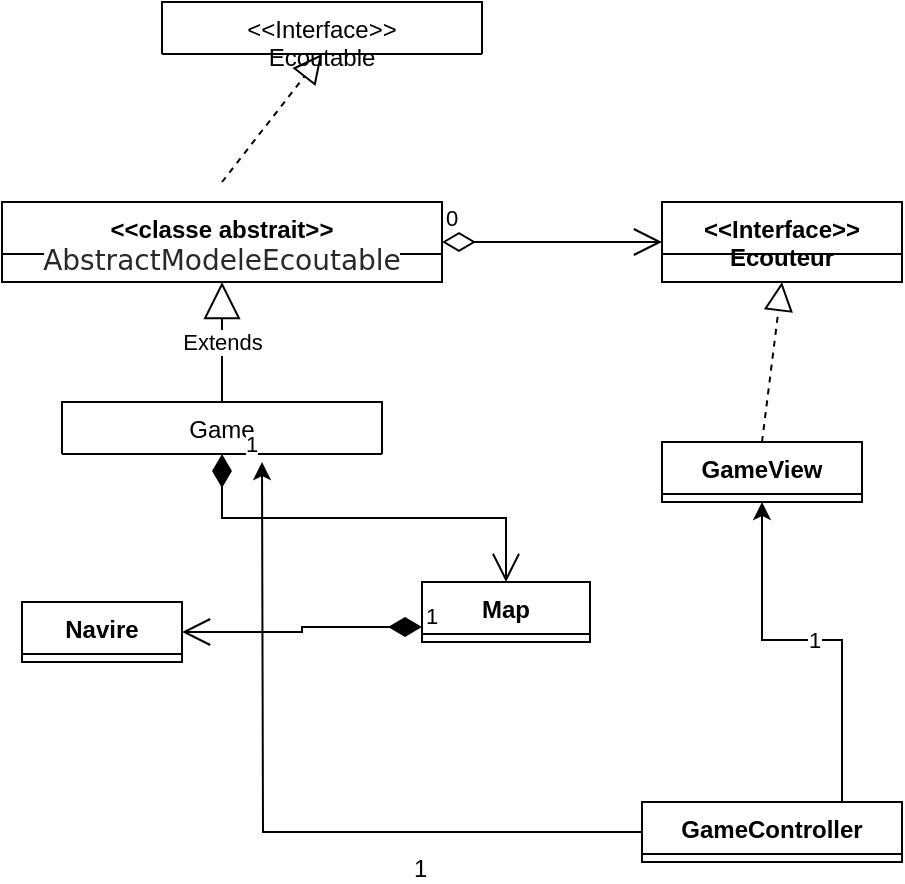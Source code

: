 <mxfile version="26.2.6">
  <diagram id="C5RBs43oDa-KdzZeNtuy" name="Page-1">
    <mxGraphModel grid="1" page="1" gridSize="10" guides="1" tooltips="1" connect="1" arrows="1" fold="1" pageScale="1" pageWidth="827" pageHeight="1169" math="0" shadow="0">
      <root>
        <mxCell id="WIyWlLk6GJQsqaUBKTNV-0" />
        <mxCell id="WIyWlLk6GJQsqaUBKTNV-1" parent="WIyWlLk6GJQsqaUBKTNV-0" />
        <mxCell id="zkfFHV4jXpPFQw0GAbJ--17" value="Game" style="swimlane;fontStyle=0;align=center;verticalAlign=top;childLayout=stackLayout;horizontal=1;startSize=26;horizontalStack=0;resizeParent=1;resizeLast=0;collapsible=1;marginBottom=0;rounded=0;shadow=0;strokeWidth=1;" collapsed="1" vertex="1" parent="WIyWlLk6GJQsqaUBKTNV-1">
          <mxGeometry x="40" y="220" width="160" height="26" as="geometry">
            <mxRectangle x="40" y="220" width="240" height="376" as="alternateBounds" />
          </mxGeometry>
        </mxCell>
        <mxCell id="nATJwb5q7y-paEPPaXv6-37" value="-  j2 :Map" style="text;align=left;verticalAlign=top;spacingLeft=4;spacingRight=4;overflow=hidden;rotatable=0;points=[[0,0.5],[1,0.5]];portConstraint=eastwest;" vertex="1" parent="zkfFHV4jXpPFQw0GAbJ--17">
          <mxGeometry y="26" width="240" height="26" as="geometry" />
        </mxCell>
        <mxCell id="nATJwb5q7y-paEPPaXv6-39" value="-  placingShips : boolean" style="text;align=left;verticalAlign=top;spacingLeft=4;spacingRight=4;overflow=hidden;rotatable=0;points=[[0,0.5],[1,0.5]];portConstraint=eastwest;" vertex="1" parent="zkfFHV4jXpPFQw0GAbJ--17">
          <mxGeometry y="52" width="240" height="26" as="geometry" />
        </mxCell>
        <mxCell id="nATJwb5q7y-paEPPaXv6-38" value="- currentPlayer :Map" style="text;align=left;verticalAlign=top;spacingLeft=4;spacingRight=4;overflow=hidden;rotatable=0;points=[[0,0.5],[1,0.5]];portConstraint=eastwest;" vertex="1" parent="zkfFHV4jXpPFQw0GAbJ--17">
          <mxGeometry y="78" width="240" height="26" as="geometry" />
        </mxCell>
        <mxCell id="zkfFHV4jXpPFQw0GAbJ--18" value="-  j1:Map" style="text;align=left;verticalAlign=top;spacingLeft=4;spacingRight=4;overflow=hidden;rotatable=0;points=[[0,0.5],[1,0.5]];portConstraint=eastwest;" vertex="1" parent="zkfFHV4jXpPFQw0GAbJ--17">
          <mxGeometry y="104" width="240" height="26" as="geometry" />
        </mxCell>
        <mxCell id="nATJwb5q7y-paEPPaXv6-40" value="- shipSizes : int[ ]" style="text;whiteSpace=wrap;html=1;" vertex="1" parent="zkfFHV4jXpPFQw0GAbJ--17">
          <mxGeometry y="130" width="240" height="30" as="geometry" />
        </mxCell>
        <mxCell id="zkfFHV4jXpPFQw0GAbJ--23" value="" style="line;html=1;strokeWidth=1;align=left;verticalAlign=middle;spacingTop=-1;spacingLeft=3;spacingRight=3;rotatable=0;labelPosition=right;points=[];portConstraint=eastwest;" vertex="1" parent="zkfFHV4jXpPFQw0GAbJ--17">
          <mxGeometry y="160" width="240" height="8" as="geometry" />
        </mxCell>
        <mxCell id="zkfFHV4jXpPFQw0GAbJ--24" value="+handleShipPlacement(int ,int , boolean):int&#xa;" style="text;align=left;verticalAlign=top;spacingLeft=4;spacingRight=4;overflow=hidden;rotatable=0;points=[[0,0.5],[1,0.5]];portConstraint=eastwest;" vertex="1" parent="zkfFHV4jXpPFQw0GAbJ--17">
          <mxGeometry y="168" width="240" height="26" as="geometry" />
        </mxCell>
        <mxCell id="nATJwb5q7y-paEPPaXv6-9" value="+ handleAttack(int ,int) : String" style="text;align=left;verticalAlign=top;spacingLeft=4;spacingRight=4;overflow=hidden;rotatable=0;points=[[0,0.5],[1,0.5]];portConstraint=eastwest;" vertex="1" parent="zkfFHV4jXpPFQw0GAbJ--17">
          <mxGeometry y="194" width="240" height="26" as="geometry" />
        </mxCell>
        <mxCell id="nATJwb5q7y-paEPPaXv6-12" value="+fireChangement() :void" style="text;align=left;verticalAlign=top;spacingLeft=4;spacingRight=4;overflow=hidden;rotatable=0;points=[[0,0.5],[1,0.5]];portConstraint=eastwest;" vertex="1" parent="zkfFHV4jXpPFQw0GAbJ--17">
          <mxGeometry y="220" width="240" height="26" as="geometry" />
        </mxCell>
        <mxCell id="nATJwb5q7y-paEPPaXv6-16" value="+ getOpponent() :Map" style="text;whiteSpace=wrap;html=1;" vertex="1" parent="zkfFHV4jXpPFQw0GAbJ--17">
          <mxGeometry y="246" width="240" height="40" as="geometry" />
        </mxCell>
        <mxCell id="nATJwb5q7y-paEPPaXv6-19" value="+ switchPlayer() : void" style="text;whiteSpace=wrap;html=1;" vertex="1" parent="zkfFHV4jXpPFQw0GAbJ--17">
          <mxGeometry y="286" width="240" height="40" as="geometry" />
        </mxCell>
        <mxCell id="nATJwb5q7y-paEPPaXv6-20" value="+ currentPlayerShoot(int, int) int" style="text;whiteSpace=wrap;html=1;" vertex="1" parent="zkfFHV4jXpPFQw0GAbJ--17">
          <mxGeometry y="326" width="240" height="40" as="geometry" />
        </mxCell>
        <mxCell id="nATJwb5q7y-paEPPaXv6-42" value="&lt;&lt;Interface&gt;&gt;&#xa;Ecoutable" style="swimlane;fontStyle=0;align=center;verticalAlign=top;childLayout=stackLayout;horizontal=1;startSize=26;horizontalStack=0;resizeParent=1;resizeLast=0;collapsible=1;marginBottom=0;rounded=0;shadow=0;strokeWidth=1;" collapsed="1" vertex="1" parent="WIyWlLk6GJQsqaUBKTNV-1">
          <mxGeometry x="90" y="20" width="160" height="26" as="geometry">
            <mxRectangle x="280" y="230" width="240" height="140" as="alternateBounds" />
          </mxGeometry>
        </mxCell>
        <mxCell id="nATJwb5q7y-paEPPaXv6-43" value="" style="line;html=1;strokeWidth=1;align=left;verticalAlign=middle;spacingTop=-1;spacingLeft=3;spacingRight=3;rotatable=0;labelPosition=right;points=[];portConstraint=eastwest;" vertex="1" parent="nATJwb5q7y-paEPPaXv6-42">
          <mxGeometry y="26" width="240" height="8" as="geometry" />
        </mxCell>
        <mxCell id="nATJwb5q7y-paEPPaXv6-44" value="+ ajoutEcoutable(Ecouteur) : void" style="text;whiteSpace=wrap;html=1;" vertex="1" parent="nATJwb5q7y-paEPPaXv6-42">
          <mxGeometry y="34" width="240" height="40" as="geometry" />
        </mxCell>
        <mxCell id="nATJwb5q7y-paEPPaXv6-45" value="+ retraitEcouteur(Ecouteur) : void" style="text;whiteSpace=wrap;html=1;" vertex="1" parent="nATJwb5q7y-paEPPaXv6-42">
          <mxGeometry y="74" width="240" height="40" as="geometry" />
        </mxCell>
        <mxCell id="nATJwb5q7y-paEPPaXv6-52" value="&amp;lt;&amp;lt;classe abstrait&amp;gt;&amp;gt;&lt;div&gt;&lt;span style=&quot;color: rgb(40, 40, 40); font-family: &amp;quot;DejaVu Sans&amp;quot;, Arial, Helvetica, sans-serif; font-size: 14px; font-weight: 400; text-align: start; background-color: rgb(255, 255, 255);&quot;&gt;AbstractModeleEcoutable&lt;/span&gt;&lt;/div&gt;" style="swimlane;fontStyle=1;align=center;verticalAlign=top;childLayout=stackLayout;horizontal=1;startSize=26;horizontalStack=0;resizeParent=1;resizeParentMax=0;resizeLast=0;collapsible=1;marginBottom=0;whiteSpace=wrap;html=1;" collapsed="1" vertex="1" parent="WIyWlLk6GJQsqaUBKTNV-1">
          <mxGeometry x="10" y="120" width="220" height="40" as="geometry">
            <mxRectangle x="210" y="380" width="300" height="86" as="alternateBounds" />
          </mxGeometry>
        </mxCell>
        <mxCell id="nATJwb5q7y-paEPPaXv6-53" value="# ecouteurs : List&amp;lt;Ecouteur&amp;gt;" style="text;strokeColor=none;fillColor=none;align=left;verticalAlign=top;spacingLeft=4;spacingRight=4;overflow=hidden;rotatable=0;points=[[0,0.5],[1,0.5]];portConstraint=eastwest;whiteSpace=wrap;html=1;" vertex="1" parent="nATJwb5q7y-paEPPaXv6-52">
          <mxGeometry y="26" width="300" height="26" as="geometry" />
        </mxCell>
        <mxCell id="nATJwb5q7y-paEPPaXv6-54" value="" style="line;strokeWidth=1;fillColor=none;align=left;verticalAlign=middle;spacingTop=-1;spacingLeft=3;spacingRight=3;rotatable=0;labelPosition=right;points=[];portConstraint=eastwest;strokeColor=inherit;" vertex="1" parent="nATJwb5q7y-paEPPaXv6-52">
          <mxGeometry y="52" width="300" height="8" as="geometry" />
        </mxCell>
        <mxCell id="nATJwb5q7y-paEPPaXv6-55" value="+ fireChangement() : void" style="text;strokeColor=none;fillColor=none;align=left;verticalAlign=top;spacingLeft=4;spacingRight=4;overflow=hidden;rotatable=0;points=[[0,0.5],[1,0.5]];portConstraint=eastwest;whiteSpace=wrap;html=1;" vertex="1" parent="nATJwb5q7y-paEPPaXv6-52">
          <mxGeometry y="60" width="300" height="26" as="geometry" />
        </mxCell>
        <mxCell id="nATJwb5q7y-paEPPaXv6-66" value="Extends" style="endArrow=block;endSize=16;endFill=0;html=1;rounded=0;entryX=0.5;entryY=1;entryDx=0;entryDy=0;exitX=0.5;exitY=0;exitDx=0;exitDy=0;" edge="1" parent="WIyWlLk6GJQsqaUBKTNV-1" source="zkfFHV4jXpPFQw0GAbJ--17" target="nATJwb5q7y-paEPPaXv6-52">
          <mxGeometry width="160" relative="1" as="geometry">
            <mxPoint x="200" y="290" as="sourcePoint" />
            <mxPoint x="150" y="230" as="targetPoint" />
          </mxGeometry>
        </mxCell>
        <mxCell id="nATJwb5q7y-paEPPaXv6-67" value="Navire" style="swimlane;fontStyle=1;align=center;verticalAlign=top;childLayout=stackLayout;horizontal=1;startSize=26;horizontalStack=0;resizeParent=1;resizeParentMax=0;resizeLast=0;collapsible=1;marginBottom=0;whiteSpace=wrap;html=1;" collapsed="1" vertex="1" parent="WIyWlLk6GJQsqaUBKTNV-1">
          <mxGeometry x="20" y="320" width="80" height="30" as="geometry">
            <mxRectangle x="80" y="310" width="160" height="152" as="alternateBounds" />
          </mxGeometry>
        </mxCell>
        <mxCell id="nATJwb5q7y-paEPPaXv6-68" value="- taille : int" style="text;strokeColor=none;fillColor=none;align=left;verticalAlign=top;spacingLeft=4;spacingRight=4;overflow=hidden;rotatable=0;points=[[0,0.5],[1,0.5]];portConstraint=eastwest;whiteSpace=wrap;html=1;" vertex="1" parent="nATJwb5q7y-paEPPaXv6-67">
          <mxGeometry y="26" width="160" height="26" as="geometry" />
        </mxCell>
        <mxCell id="nATJwb5q7y-paEPPaXv6-71" value="- vie : int" style="text;strokeColor=none;fillColor=none;align=left;verticalAlign=top;spacingLeft=4;spacingRight=4;overflow=hidden;rotatable=0;points=[[0,0.5],[1,0.5]];portConstraint=eastwest;whiteSpace=wrap;html=1;" vertex="1" parent="nATJwb5q7y-paEPPaXv6-67">
          <mxGeometry y="52" width="160" height="26" as="geometry" />
        </mxCell>
        <mxCell id="nATJwb5q7y-paEPPaXv6-72" value="- positions : List&amp;lt;int[ ]&amp;gt;" style="text;strokeColor=none;fillColor=none;align=left;verticalAlign=top;spacingLeft=4;spacingRight=4;overflow=hidden;rotatable=0;points=[[0,0.5],[1,0.5]];portConstraint=eastwest;whiteSpace=wrap;html=1;" vertex="1" parent="nATJwb5q7y-paEPPaXv6-67">
          <mxGeometry y="78" width="160" height="26" as="geometry" />
        </mxCell>
        <mxCell id="nATJwb5q7y-paEPPaXv6-69" value="" style="line;strokeWidth=1;fillColor=none;align=left;verticalAlign=middle;spacingTop=-1;spacingLeft=3;spacingRight=3;rotatable=0;labelPosition=right;points=[];portConstraint=eastwest;strokeColor=inherit;" vertex="1" parent="nATJwb5q7y-paEPPaXv6-67">
          <mxGeometry y="104" width="160" height="8" as="geometry" />
        </mxCell>
        <mxCell id="nATJwb5q7y-paEPPaXv6-79" value="+ shooted() :void" style="text;whiteSpace=wrap;html=1;" vertex="1" parent="nATJwb5q7y-paEPPaXv6-67">
          <mxGeometry y="112" width="160" height="40" as="geometry" />
        </mxCell>
        <mxCell id="nATJwb5q7y-paEPPaXv6-73" value="Map" style="swimlane;fontStyle=1;align=center;verticalAlign=top;childLayout=stackLayout;horizontal=1;startSize=26;horizontalStack=0;resizeParent=1;resizeParentMax=0;resizeLast=0;collapsible=1;marginBottom=0;whiteSpace=wrap;html=1;" collapsed="1" vertex="1" parent="WIyWlLk6GJQsqaUBKTNV-1">
          <mxGeometry x="220" y="310" width="84" height="30" as="geometry">
            <mxRectangle x="270" y="310" width="340" height="200" as="alternateBounds" />
          </mxGeometry>
        </mxCell>
        <mxCell id="nATJwb5q7y-paEPPaXv6-74" value="- grid : char[ ][ ]" style="text;strokeColor=none;fillColor=none;align=left;verticalAlign=top;spacingLeft=4;spacingRight=4;overflow=hidden;rotatable=0;points=[[0,0.5],[1,0.5]];portConstraint=eastwest;whiteSpace=wrap;html=1;" vertex="1" parent="nATJwb5q7y-paEPPaXv6-73">
          <mxGeometry y="26" width="340" height="26" as="geometry" />
        </mxCell>
        <mxCell id="nATJwb5q7y-paEPPaXv6-77" value="- navires : Narire[ ]" style="text;strokeColor=none;fillColor=none;align=left;verticalAlign=top;spacingLeft=4;spacingRight=4;overflow=hidden;rotatable=0;points=[[0,0.5],[1,0.5]];portConstraint=eastwest;whiteSpace=wrap;html=1;" vertex="1" parent="nATJwb5q7y-paEPPaXv6-73">
          <mxGeometry y="52" width="340" height="26" as="geometry" />
        </mxCell>
        <mxCell id="nATJwb5q7y-paEPPaXv6-75" value="" style="line;strokeWidth=1;fillColor=none;align=left;verticalAlign=middle;spacingTop=-1;spacingLeft=3;spacingRight=3;rotatable=0;labelPosition=right;points=[];portConstraint=eastwest;strokeColor=inherit;" vertex="1" parent="nATJwb5q7y-paEPPaXv6-73">
          <mxGeometry y="78" width="340" height="8" as="geometry" />
        </mxCell>
        <mxCell id="nATJwb5q7y-paEPPaXv6-76" value="&amp;nbsp;+&amp;nbsp;&lt;span style=&quot;color: rgb(40, 40, 40); font-family: &amp;quot;DejaVu Sans Mono&amp;quot;, monospace; font-size: 14px; white-space-collapse: preserve; background-color: rgb(255, 255, 255);&quot; class=&quot;element-name&quot;&gt;placeShip(&lt;/span&gt;&lt;span style=&quot;display: inline-block; vertical-align: top; white-space: pre; color: rgb(40, 40, 40); font-family: &amp;quot;DejaVu Sans Mono&amp;quot;, monospace; font-size: 14px; background-color: rgb(255, 255, 255);&quot; class=&quot;parameters&quot;&gt;int,int ,int,boolean) : boolean&lt;/span&gt;" style="text;strokeColor=none;fillColor=none;align=left;verticalAlign=top;spacingLeft=4;spacingRight=4;overflow=hidden;rotatable=0;points=[[0,0.5],[1,0.5]];portConstraint=eastwest;whiteSpace=wrap;html=1;" vertex="1" parent="nATJwb5q7y-paEPPaXv6-73">
          <mxGeometry y="86" width="340" height="24" as="geometry" />
        </mxCell>
        <mxCell id="nATJwb5q7y-paEPPaXv6-83" value="&amp;nbsp;+ shoot&lt;span style=&quot;color: rgb(40, 40, 40); font-family: &amp;quot;DejaVu Sans Mono&amp;quot;, monospace; font-size: 14px; white-space-collapse: preserve; background-color: rgb(255, 255, 255);&quot; class=&quot;element-name&quot;&gt;(&lt;/span&gt;&lt;span style=&quot;display: inline-block; vertical-align: top; white-space: pre; color: rgb(40, 40, 40); font-family: &amp;quot;DejaVu Sans Mono&amp;quot;, monospace; font-size: 14px; background-color: rgb(255, 255, 255);&quot; class=&quot;parameters&quot;&gt;int,int):int&lt;/span&gt;" style="text;strokeColor=none;fillColor=none;align=left;verticalAlign=top;spacingLeft=4;spacingRight=4;overflow=hidden;rotatable=0;points=[[0,0.5],[1,0.5]];portConstraint=eastwest;whiteSpace=wrap;html=1;" vertex="1" parent="nATJwb5q7y-paEPPaXv6-73">
          <mxGeometry y="110" width="340" height="26" as="geometry" />
        </mxCell>
        <mxCell id="nATJwb5q7y-paEPPaXv6-84" value="&amp;nbsp;+ dead&lt;span style=&quot;color: rgb(40, 40, 40); font-family: &amp;quot;DejaVu Sans Mono&amp;quot;, monospace; font-size: 14px; white-space-collapse: preserve; background-color: rgb(255, 255, 255);&quot; class=&quot;element-name&quot;&gt;(&lt;/span&gt;&lt;span style=&quot;display: inline-block; vertical-align: top; white-space: pre; color: rgb(40, 40, 40); font-family: &amp;quot;DejaVu Sans Mono&amp;quot;, monospace; font-size: 14px; background-color: rgb(255, 255, 255);&quot; class=&quot;parameters&quot;&gt;) : boolean&lt;/span&gt;" style="text;strokeColor=none;fillColor=none;align=left;verticalAlign=top;spacingLeft=4;spacingRight=4;overflow=hidden;rotatable=0;points=[[0,0.5],[1,0.5]];portConstraint=eastwest;whiteSpace=wrap;html=1;" vertex="1" parent="nATJwb5q7y-paEPPaXv6-73">
          <mxGeometry y="136" width="340" height="32" as="geometry" />
        </mxCell>
        <mxCell id="nATJwb5q7y-paEPPaXv6-90" value="&amp;nbsp;+ shoot&lt;span style=&quot;color: rgb(40, 40, 40); font-family: &amp;quot;DejaVu Sans Mono&amp;quot;, monospace; font-size: 14px; white-space-collapse: preserve; background-color: rgb(255, 255, 255);&quot; class=&quot;element-name&quot;&gt;(int,int&lt;/span&gt;&lt;span style=&quot;display: inline-block; vertical-align: top; white-space: pre; color: rgb(40, 40, 40); font-family: &amp;quot;DejaVu Sans Mono&amp;quot;, monospace; font-size: 14px; background-color: rgb(255, 255, 255);&quot; class=&quot;parameters&quot;&gt;) :int&lt;/span&gt;" style="text;strokeColor=none;fillColor=none;align=left;verticalAlign=top;spacingLeft=4;spacingRight=4;overflow=hidden;rotatable=0;points=[[0,0.5],[1,0.5]];portConstraint=eastwest;whiteSpace=wrap;html=1;" vertex="1" parent="nATJwb5q7y-paEPPaXv6-73">
          <mxGeometry y="168" width="340" height="32" as="geometry" />
        </mxCell>
        <mxCell id="nATJwb5q7y-paEPPaXv6-86" value="1" style="endArrow=open;html=1;endSize=12;startArrow=diamondThin;startSize=14;startFill=1;edgeStyle=orthogonalEdgeStyle;align=left;verticalAlign=bottom;rounded=0;entryX=1;entryY=0.5;entryDx=0;entryDy=0;exitX=0;exitY=0.75;exitDx=0;exitDy=0;" edge="1" parent="WIyWlLk6GJQsqaUBKTNV-1" source="nATJwb5q7y-paEPPaXv6-73" target="nATJwb5q7y-paEPPaXv6-67">
          <mxGeometry x="-1" y="3" relative="1" as="geometry">
            <mxPoint x="380" y="325" as="sourcePoint" />
            <mxPoint x="280" y="436" as="targetPoint" />
          </mxGeometry>
        </mxCell>
        <mxCell id="nATJwb5q7y-paEPPaXv6-89" value="1" style="endArrow=open;html=1;endSize=12;startArrow=diamondThin;startSize=14;startFill=1;edgeStyle=orthogonalEdgeStyle;align=left;verticalAlign=bottom;rounded=0;exitX=0.5;exitY=1;exitDx=0;exitDy=0;entryX=0.5;entryY=0;entryDx=0;entryDy=0;" edge="1" parent="WIyWlLk6GJQsqaUBKTNV-1" source="zkfFHV4jXpPFQw0GAbJ--17" target="nATJwb5q7y-paEPPaXv6-73">
          <mxGeometry x="-0.961" y="10" relative="1" as="geometry">
            <mxPoint x="220" y="320" as="sourcePoint" />
            <mxPoint x="380" y="320" as="targetPoint" />
            <mxPoint as="offset" />
          </mxGeometry>
        </mxCell>
        <mxCell id="nATJwb5q7y-paEPPaXv6-91" value="GameView" style="swimlane;fontStyle=1;align=center;verticalAlign=top;childLayout=stackLayout;horizontal=1;startSize=26;horizontalStack=0;resizeParent=1;resizeParentMax=0;resizeLast=0;collapsible=1;marginBottom=0;whiteSpace=wrap;html=1;" collapsed="1" vertex="1" parent="WIyWlLk6GJQsqaUBKTNV-1">
          <mxGeometry x="340" y="240" width="100" height="30" as="geometry">
            <mxRectangle x="340" y="240" width="301" height="394" as="alternateBounds" />
          </mxGeometry>
        </mxCell>
        <mxCell id="nATJwb5q7y-paEPPaXv6-105" value="- playerGridPanel: JPanel" style="text;whiteSpace=wrap;html=1;" vertex="1" parent="nATJwb5q7y-paEPPaXv6-91">
          <mxGeometry y="26" width="301" height="34" as="geometry" />
        </mxCell>
        <mxCell id="nATJwb5q7y-paEPPaXv6-107" value="- enemyGridPanel :JPanel" style="text;whiteSpace=wrap;html=1;" vertex="1" parent="nATJwb5q7y-paEPPaXv6-91">
          <mxGeometry y="60" width="301" height="24" as="geometry" />
        </mxCell>
        <mxCell id="nATJwb5q7y-paEPPaXv6-106" value="- playerCells :JPanel[ ][ ]" style="text;whiteSpace=wrap;html=1;" vertex="1" parent="nATJwb5q7y-paEPPaXv6-91">
          <mxGeometry y="84" width="301" height="30" as="geometry" />
        </mxCell>
        <mxCell id="nATJwb5q7y-paEPPaXv6-111" value="- enemyCells :JPanel[ ][ ]" style="text;whiteSpace=wrap;html=1;" vertex="1" parent="nATJwb5q7y-paEPPaXv6-91">
          <mxGeometry y="114" width="301" height="30" as="geometry" />
        </mxCell>
        <mxCell id="nATJwb5q7y-paEPPaXv6-112" value="- controller :GameController" style="text;whiteSpace=wrap;html=1;" vertex="1" parent="nATJwb5q7y-paEPPaXv6-91">
          <mxGeometry y="144" width="301" height="30" as="geometry" />
        </mxCell>
        <mxCell id="nATJwb5q7y-paEPPaXv6-93" value="" style="line;strokeWidth=1;fillColor=none;align=left;verticalAlign=middle;spacingTop=-1;spacingLeft=3;spacingRight=3;rotatable=0;labelPosition=right;points=[];portConstraint=eastwest;strokeColor=inherit;" vertex="1" parent="nATJwb5q7y-paEPPaXv6-91">
          <mxGeometry y="174" width="301" height="8" as="geometry" />
        </mxCell>
        <mxCell id="nATJwb5q7y-paEPPaXv6-94" value="+ askForDirection&lt;span style=&quot;color: rgb(40, 40, 40); font-family: &amp;quot;DejaVu Sans Mono&amp;quot;, monospace; font-size: 14px; background-color: rgb(255, 255, 255);&quot;&gt;():boolean&lt;/span&gt;" style="text;strokeColor=none;fillColor=none;align=left;verticalAlign=top;spacingLeft=4;spacingRight=4;overflow=hidden;rotatable=0;points=[[0,0.5],[1,0.5]];portConstraint=eastwest;whiteSpace=wrap;html=1;" vertex="1" parent="nATJwb5q7y-paEPPaXv6-91">
          <mxGeometry y="182" width="301" height="26" as="geometry" />
        </mxCell>
        <mxCell id="nATJwb5q7y-paEPPaXv6-103" value="+ showError&lt;span style=&quot;color: rgb(40, 40, 40); font-family: &amp;quot;DejaVu Sans Mono&amp;quot;, monospace; font-size: 14px; background-color: rgb(255, 255, 255);&quot;&gt;(String):void&lt;/span&gt;" style="text;strokeColor=none;fillColor=none;align=left;verticalAlign=top;spacingLeft=4;spacingRight=4;overflow=hidden;rotatable=0;points=[[0,0.5],[1,0.5]];portConstraint=eastwest;whiteSpace=wrap;html=1;" vertex="1" parent="nATJwb5q7y-paEPPaXv6-91">
          <mxGeometry y="208" width="301" height="26" as="geometry" />
        </mxCell>
        <mxCell id="nATJwb5q7y-paEPPaXv6-104" value="+ showMessage(String):void" style="text;whiteSpace=wrap;html=1;" vertex="1" parent="nATJwb5q7y-paEPPaXv6-91">
          <mxGeometry y="234" width="301" height="40" as="geometry" />
        </mxCell>
        <mxCell id="nATJwb5q7y-paEPPaXv6-116" value="+ createGridPanel(String,String,JPanel[ ][ ]:JPanel" style="text;whiteSpace=wrap;html=1;" vertex="1" parent="nATJwb5q7y-paEPPaXv6-91">
          <mxGeometry y="274" width="301" height="40" as="geometry" />
        </mxCell>
        <mxCell id="nATJwb5q7y-paEPPaXv6-117" value="+ createHitMarker(color) : JComporent" style="text;whiteSpace=wrap;html=1;" vertex="1" parent="nATJwb5q7y-paEPPaXv6-91">
          <mxGeometry y="314" width="301" height="40" as="geometry" />
        </mxCell>
        <mxCell id="nATJwb5q7y-paEPPaXv6-114" value="+ updateCells(char[][],JPanel,boolean) :void" style="text;whiteSpace=wrap;html=1;" vertex="1" parent="nATJwb5q7y-paEPPaXv6-91">
          <mxGeometry y="354" width="301" height="40" as="geometry" />
        </mxCell>
        <mxCell id="nATJwb5q7y-paEPPaXv6-95" value="&amp;lt;&amp;lt;Interface&amp;gt;&amp;gt;&lt;div&gt;Ecouteur&lt;/div&gt;" style="swimlane;fontStyle=1;align=center;verticalAlign=top;childLayout=stackLayout;horizontal=1;startSize=26;horizontalStack=0;resizeParent=1;resizeParentMax=0;resizeLast=0;collapsible=1;marginBottom=0;whiteSpace=wrap;html=1;" collapsed="1" vertex="1" parent="WIyWlLk6GJQsqaUBKTNV-1">
          <mxGeometry x="340" y="120" width="120" height="40" as="geometry">
            <mxRectangle x="340" y="120" width="270" height="80" as="alternateBounds" />
          </mxGeometry>
        </mxCell>
        <mxCell id="nATJwb5q7y-paEPPaXv6-97" value="" style="line;strokeWidth=1;fillColor=none;align=left;verticalAlign=middle;spacingTop=-1;spacingLeft=3;spacingRight=3;rotatable=0;labelPosition=right;points=[];portConstraint=eastwest;strokeColor=inherit;" vertex="1" parent="nATJwb5q7y-paEPPaXv6-95">
          <mxGeometry y="26" width="270" height="8" as="geometry" />
        </mxCell>
        <mxCell id="nATJwb5q7y-paEPPaXv6-98" value="&lt;span style=&quot;color: rgb(40, 40, 40); font-family: &amp;quot;DejaVu Sans Mono&amp;quot;, monospace; font-size: 14px; font-style: normal; font-variant-ligatures: normal; font-variant-caps: normal; font-weight: 400; letter-spacing: normal; orphans: 2; text-align: left; text-indent: 0px; text-transform: none; widows: 2; word-spacing: 0px; -webkit-text-stroke-width: 0px; white-space: pre-wrap; background-color: rgb(255, 255, 255); text-decoration-thickness: initial; text-decoration-style: initial; text-decoration-color: initial;&quot; class=&quot;element-name&quot;&gt;+updateGrid(&lt;/span&gt;&lt;span style=&quot;display: inline-block; vertical-align: top; white-space: pre; color: rgb(40, 40, 40); font-family: &amp;quot;DejaVu Sans Mono&amp;quot;, monospace; font-size: 14px; font-style: normal; font-variant-ligatures: normal; font-variant-caps: normal; font-weight: 400; letter-spacing: normal; orphans: 2; text-align: left; text-indent: 0px; text-transform: none; widows: 2; word-spacing: 0px; -webkit-text-stroke-width: 0px; background-color: rgb(255, 255, 255); text-decoration-thickness: initial; text-decoration-style: initial; text-decoration-color: initial;&quot; class=&quot;parameters&quot;&gt;char[][],char[][]):void&lt;/span&gt;" style="text;strokeColor=none;fillColor=none;align=left;verticalAlign=top;spacingLeft=4;spacingRight=4;overflow=hidden;rotatable=0;points=[[0,0.5],[1,0.5]];portConstraint=eastwest;whiteSpace=wrap;html=1;" vertex="1" parent="nATJwb5q7y-paEPPaXv6-95">
          <mxGeometry y="34" width="270" height="46" as="geometry" />
        </mxCell>
        <mxCell id="nATJwb5q7y-paEPPaXv6-100" value="0" style="endArrow=open;html=1;endSize=12;startArrow=diamondThin;startSize=14;startFill=0;edgeStyle=orthogonalEdgeStyle;align=left;verticalAlign=bottom;rounded=0;entryX=0;entryY=0.5;entryDx=0;entryDy=0;exitX=1;exitY=0.5;exitDx=0;exitDy=0;" edge="1" parent="WIyWlLk6GJQsqaUBKTNV-1" source="nATJwb5q7y-paEPPaXv6-52" target="nATJwb5q7y-paEPPaXv6-95">
          <mxGeometry x="-1" y="3" relative="1" as="geometry">
            <mxPoint x="220" y="190" as="sourcePoint" />
            <mxPoint x="360" y="280" as="targetPoint" />
          </mxGeometry>
        </mxCell>
        <mxCell id="nATJwb5q7y-paEPPaXv6-101" value="" style="endArrow=block;dashed=1;endFill=0;endSize=12;html=1;rounded=0;entryX=0.5;entryY=1;entryDx=0;entryDy=0;" edge="1" parent="WIyWlLk6GJQsqaUBKTNV-1" target="nATJwb5q7y-paEPPaXv6-42">
          <mxGeometry width="160" relative="1" as="geometry">
            <mxPoint x="120" y="110" as="sourcePoint" />
            <mxPoint x="140" y="80" as="targetPoint" />
          </mxGeometry>
        </mxCell>
        <mxCell id="nATJwb5q7y-paEPPaXv6-102" value="" style="endArrow=block;dashed=1;endFill=0;endSize=12;html=1;rounded=0;entryX=0.5;entryY=1;entryDx=0;entryDy=0;exitX=0.5;exitY=0;exitDx=0;exitDy=0;" edge="1" parent="WIyWlLk6GJQsqaUBKTNV-1" source="nATJwb5q7y-paEPPaXv6-91" target="nATJwb5q7y-paEPPaXv6-95">
          <mxGeometry width="160" relative="1" as="geometry">
            <mxPoint x="290" y="410" as="sourcePoint" />
            <mxPoint x="450" y="410" as="targetPoint" />
          </mxGeometry>
        </mxCell>
        <mxCell id="nATJwb5q7y-paEPPaXv6-128" value="1" style="edgeStyle=orthogonalEdgeStyle;rounded=0;orthogonalLoop=1;jettySize=auto;html=1;entryX=0.5;entryY=1;entryDx=0;entryDy=0;" edge="1" parent="WIyWlLk6GJQsqaUBKTNV-1" source="nATJwb5q7y-paEPPaXv6-118" target="nATJwb5q7y-paEPPaXv6-91">
          <mxGeometry relative="1" as="geometry">
            <Array as="points">
              <mxPoint x="430" y="339" />
              <mxPoint x="390" y="339" />
            </Array>
          </mxGeometry>
        </mxCell>
        <mxCell id="nATJwb5q7y-paEPPaXv6-134" style="edgeStyle=orthogonalEdgeStyle;rounded=0;orthogonalLoop=1;jettySize=auto;html=1;" edge="1" parent="WIyWlLk6GJQsqaUBKTNV-1" source="nATJwb5q7y-paEPPaXv6-118">
          <mxGeometry relative="1" as="geometry">
            <mxPoint x="140" y="250" as="targetPoint" />
          </mxGeometry>
        </mxCell>
        <mxCell id="nATJwb5q7y-paEPPaXv6-118" value="GameController" style="swimlane;fontStyle=1;align=center;verticalAlign=top;childLayout=stackLayout;horizontal=1;startSize=26;horizontalStack=0;resizeParent=1;resizeParentMax=0;resizeLast=0;collapsible=1;marginBottom=0;whiteSpace=wrap;html=1;" collapsed="1" vertex="1" parent="WIyWlLk6GJQsqaUBKTNV-1">
          <mxGeometry x="330" y="420" width="130" height="30" as="geometry">
            <mxRectangle x="330" y="420" width="220" height="178" as="alternateBounds" />
          </mxGeometry>
        </mxCell>
        <mxCell id="nATJwb5q7y-paEPPaXv6-119" value="- view: GameView" style="text;strokeColor=none;fillColor=none;align=left;verticalAlign=top;spacingLeft=4;spacingRight=4;overflow=hidden;rotatable=0;points=[[0,0.5],[1,0.5]];portConstraint=eastwest;whiteSpace=wrap;html=1;" vertex="1" parent="nATJwb5q7y-paEPPaXv6-118">
          <mxGeometry y="26" width="220" height="26" as="geometry" />
        </mxCell>
        <mxCell id="nATJwb5q7y-paEPPaXv6-122" value="- game: Game" style="text;strokeColor=none;fillColor=none;align=left;verticalAlign=top;spacingLeft=4;spacingRight=4;overflow=hidden;rotatable=0;points=[[0,0.5],[1,0.5]];portConstraint=eastwest;whiteSpace=wrap;html=1;" vertex="1" parent="nATJwb5q7y-paEPPaXv6-118">
          <mxGeometry y="52" width="220" height="26" as="geometry" />
        </mxCell>
        <mxCell id="nATJwb5q7y-paEPPaXv6-120" value="" style="line;strokeWidth=1;fillColor=none;align=left;verticalAlign=middle;spacingTop=-1;spacingLeft=3;spacingRight=3;rotatable=0;labelPosition=right;points=[];portConstraint=eastwest;strokeColor=inherit;" vertex="1" parent="nATJwb5q7y-paEPPaXv6-118">
          <mxGeometry y="78" width="220" height="8" as="geometry" />
        </mxCell>
        <mxCell id="nATJwb5q7y-paEPPaXv6-123" value="- handleShipPlacement(int,int): void" style="text;whiteSpace=wrap;html=1;" vertex="1" parent="nATJwb5q7y-paEPPaXv6-118">
          <mxGeometry y="86" width="220" height="40" as="geometry" />
        </mxCell>
        <mxCell id="nATJwb5q7y-paEPPaXv6-125" value="- switchPlayer(): void" style="text;strokeColor=none;fillColor=none;align=left;verticalAlign=top;spacingLeft=4;spacingRight=4;overflow=hidden;rotatable=0;points=[[0,0.5],[1,0.5]];portConstraint=eastwest;whiteSpace=wrap;html=1;" vertex="1" parent="nATJwb5q7y-paEPPaXv6-118">
          <mxGeometry y="126" width="220" height="26" as="geometry" />
        </mxCell>
        <mxCell id="nATJwb5q7y-paEPPaXv6-124" value="- handAttack(int,int): void" style="text;strokeColor=none;fillColor=none;align=left;verticalAlign=top;spacingLeft=4;spacingRight=4;overflow=hidden;rotatable=0;points=[[0,0.5],[1,0.5]];portConstraint=eastwest;whiteSpace=wrap;html=1;" vertex="1" parent="nATJwb5q7y-paEPPaXv6-118">
          <mxGeometry y="152" width="220" height="26" as="geometry" />
        </mxCell>
        <mxCell id="nATJwb5q7y-paEPPaXv6-133" value="1" style="text;strokeColor=none;fillColor=none;align=left;verticalAlign=middle;spacingTop=-1;spacingLeft=4;spacingRight=4;rotatable=0;labelPosition=right;points=[];portConstraint=eastwest;" vertex="1" parent="WIyWlLk6GJQsqaUBKTNV-1">
          <mxGeometry x="190" y="446" width="20" height="14" as="geometry" />
        </mxCell>
      </root>
    </mxGraphModel>
  </diagram>
</mxfile>
